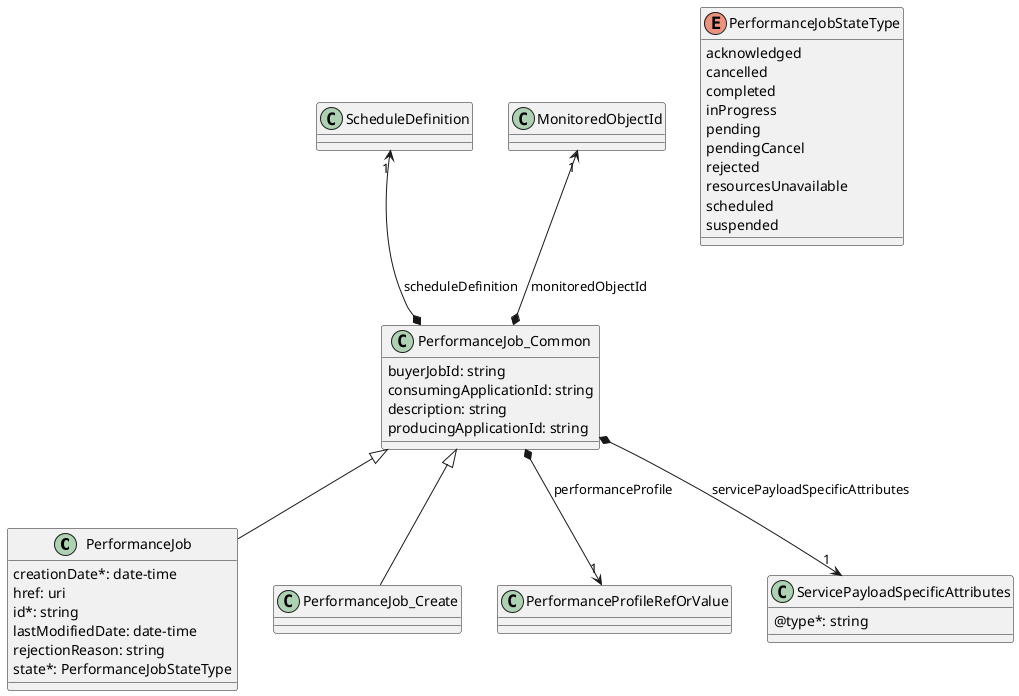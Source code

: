 @startuml performanceJobModel

class PerformanceJob {

    creationDate*: date-time
    href: uri
    id*: string
    lastModifiedDate: date-time
    rejectionReason: string
    state*: PerformanceJobStateType
}
PerformanceJob_Common <|-- PerformanceJob



enum PerformanceJobStateType {

    acknowledged
    cancelled
    completed
    inProgress
    pending
    pendingCancel
    rejected
    resourcesUnavailable
    scheduled
    suspended 
}
class PerformanceJob_Common {

    buyerJobId: string
    consumingApplicationId: string
    description: string
    producingApplicationId: string
}

class PerformanceJob_Create {

}
PerformanceJob_Common <|-- PerformanceJob_Create


PerformanceJob_Common *-u->"1" MonitoredObjectId : monitoredObjectId
PerformanceJob_Common *-->"1" PerformanceProfileRefOrValue : performanceProfile
PerformanceJob_Common *-u->"1" ScheduleDefinition : scheduleDefinition
PerformanceJob_Common *-->"1" ServicePayloadSpecificAttributes : servicePayloadSpecificAttributes

class ServicePayloadSpecificAttributes {

    @type*: string
}

@enduml